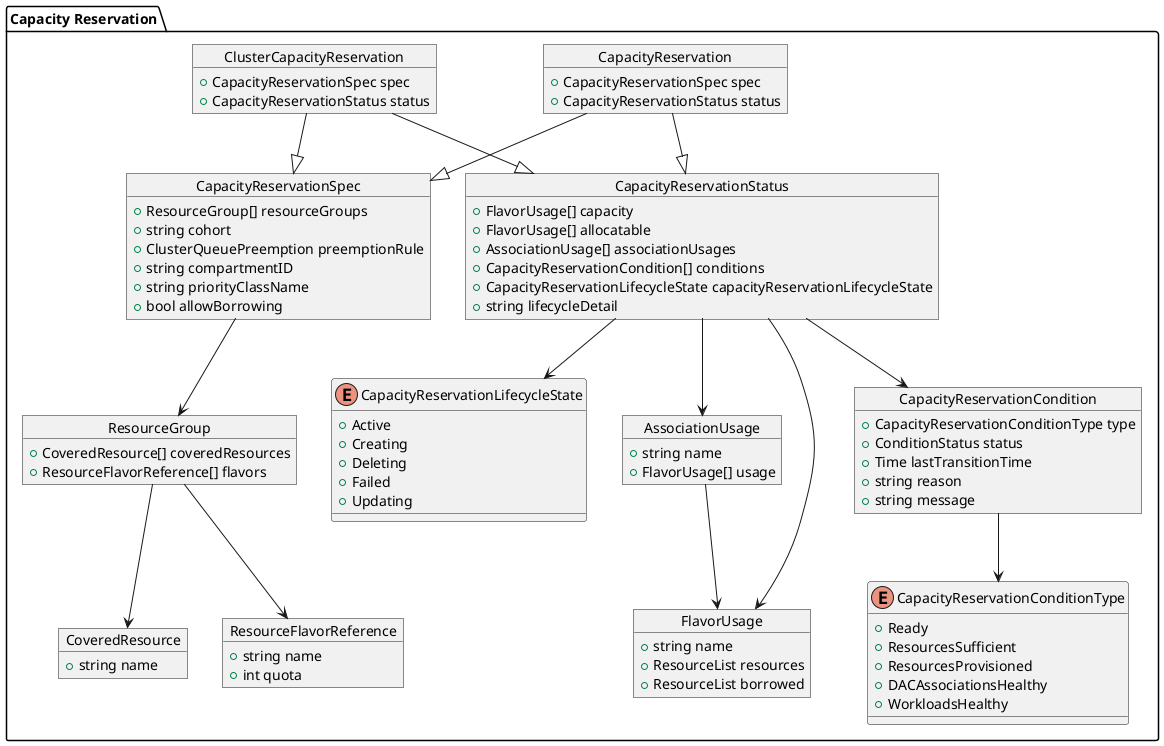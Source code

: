 @startuml CapacityReservation

package "Capacity Reservation" {
  object CapacityReservation {
    + CapacityReservationSpec spec
    + CapacityReservationStatus status
  }
  
  object ClusterCapacityReservation {
    + CapacityReservationSpec spec
    + CapacityReservationStatus status
  }

  object CapacityReservationSpec {
    + ResourceGroup[] resourceGroups
    + string cohort
    + ClusterQueuePreemption preemptionRule
    + string compartmentID
    + string priorityClassName
    + bool allowBorrowing
  }

  enum CapacityReservationLifecycleState {
    + Active
    + Creating
    + Deleting
    + Failed
    + Updating
  }

  enum CapacityReservationConditionType {
    + Ready
    + ResourcesSufficient
    + ResourcesProvisioned
    + DACAssociationsHealthy
    + WorkloadsHealthy
  }

  object CapacityReservationStatus {
    + FlavorUsage[] capacity
    + FlavorUsage[] allocatable
    + AssociationUsage[] associationUsages
    + CapacityReservationCondition[] conditions
    + CapacityReservationLifecycleState capacityReservationLifecycleState
    + string lifecycleDetail
  }

  object AssociationUsage {
    + string name
    + FlavorUsage[] usage
  }

  object FlavorUsage {
    + string name
    + ResourceList resources
    + ResourceList borrowed
  }

  object CapacityReservationCondition {
    + CapacityReservationConditionType type
    + ConditionStatus status
    + Time lastTransitionTime
    + string reason
    + string message
  }

  object ResourceGroup {
    + CoveredResource[] coveredResources
    + ResourceFlavorReference[] flavors
  }

  object CoveredResource {
    + string name
  }

  object ResourceFlavorReference {
    + string name
    + int quota
  }

  CapacityReservation --|> CapacityReservationSpec
  CapacityReservation --|> CapacityReservationStatus
  ClusterCapacityReservation --|> CapacityReservationSpec
  ClusterCapacityReservation --|> CapacityReservationStatus
  
  CapacityReservationSpec --> ResourceGroup
  CapacityReservationStatus --> FlavorUsage
  CapacityReservationStatus --> AssociationUsage
  CapacityReservationStatus --> CapacityReservationCondition
  CapacityReservationStatus --> CapacityReservationLifecycleState
  CapacityReservationCondition --> CapacityReservationConditionType
  AssociationUsage --> FlavorUsage
  ResourceGroup --> CoveredResource
  ResourceGroup --> ResourceFlavorReference
}

@enduml
